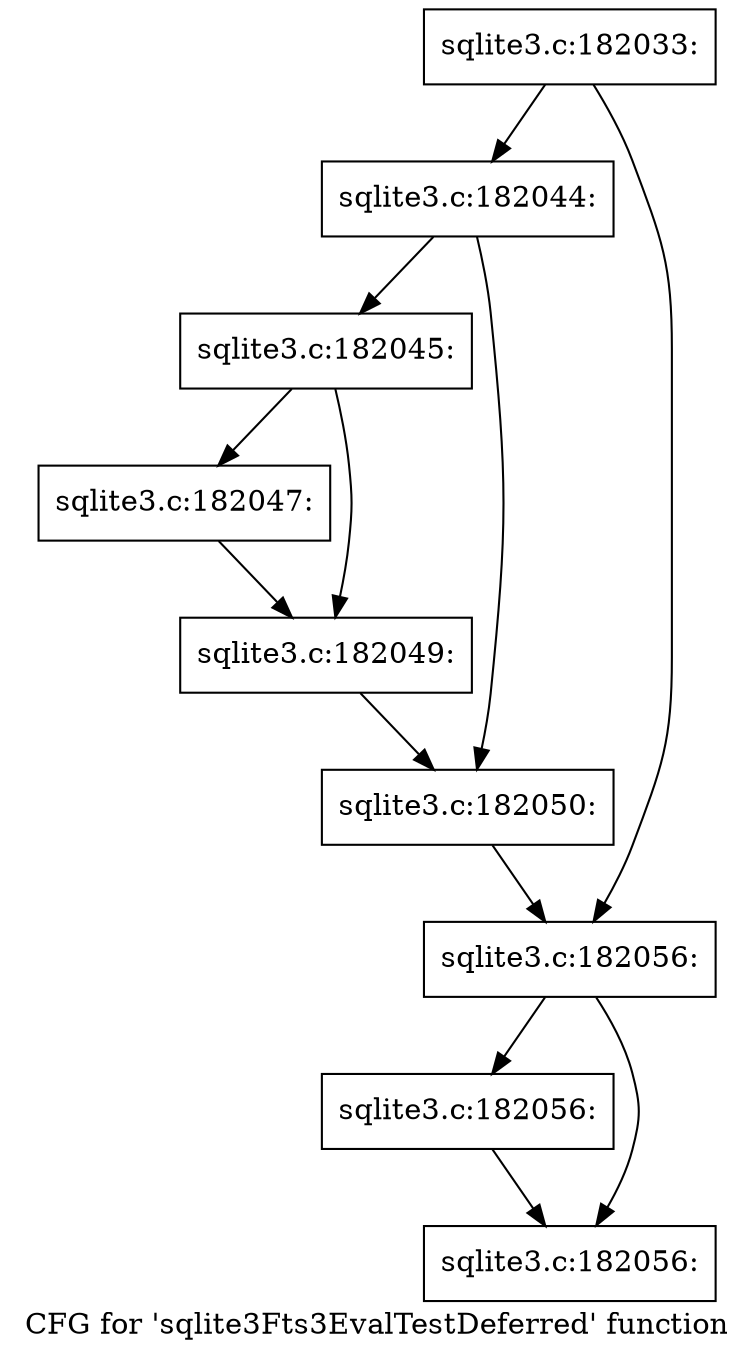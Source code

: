 digraph "CFG for 'sqlite3Fts3EvalTestDeferred' function" {
	label="CFG for 'sqlite3Fts3EvalTestDeferred' function";

	Node0x55c0fafc3da0 [shape=record,label="{sqlite3.c:182033:}"];
	Node0x55c0fafc3da0 -> Node0x55c0fafcb620;
	Node0x55c0fafc3da0 -> Node0x55c0fafcb670;
	Node0x55c0fafcb620 [shape=record,label="{sqlite3.c:182044:}"];
	Node0x55c0fafcb620 -> Node0x55c0fafcba80;
	Node0x55c0fafcb620 -> Node0x55c0fafcbad0;
	Node0x55c0fafcba80 [shape=record,label="{sqlite3.c:182045:}"];
	Node0x55c0fafcba80 -> Node0x55c0f6b7b110;
	Node0x55c0fafcba80 -> Node0x55c0fafcc610;
	Node0x55c0f6b7b110 [shape=record,label="{sqlite3.c:182047:}"];
	Node0x55c0f6b7b110 -> Node0x55c0fafcc610;
	Node0x55c0fafcc610 [shape=record,label="{sqlite3.c:182049:}"];
	Node0x55c0fafcc610 -> Node0x55c0fafcbad0;
	Node0x55c0fafcbad0 [shape=record,label="{sqlite3.c:182050:}"];
	Node0x55c0fafcbad0 -> Node0x55c0fafcb670;
	Node0x55c0fafcb670 [shape=record,label="{sqlite3.c:182056:}"];
	Node0x55c0fafcb670 -> Node0x55c0f5d08d90;
	Node0x55c0fafcb670 -> Node0x55c0f6d0e8b0;
	Node0x55c0f5d08d90 [shape=record,label="{sqlite3.c:182056:}"];
	Node0x55c0f5d08d90 -> Node0x55c0f6d0e8b0;
	Node0x55c0f6d0e8b0 [shape=record,label="{sqlite3.c:182056:}"];
}
